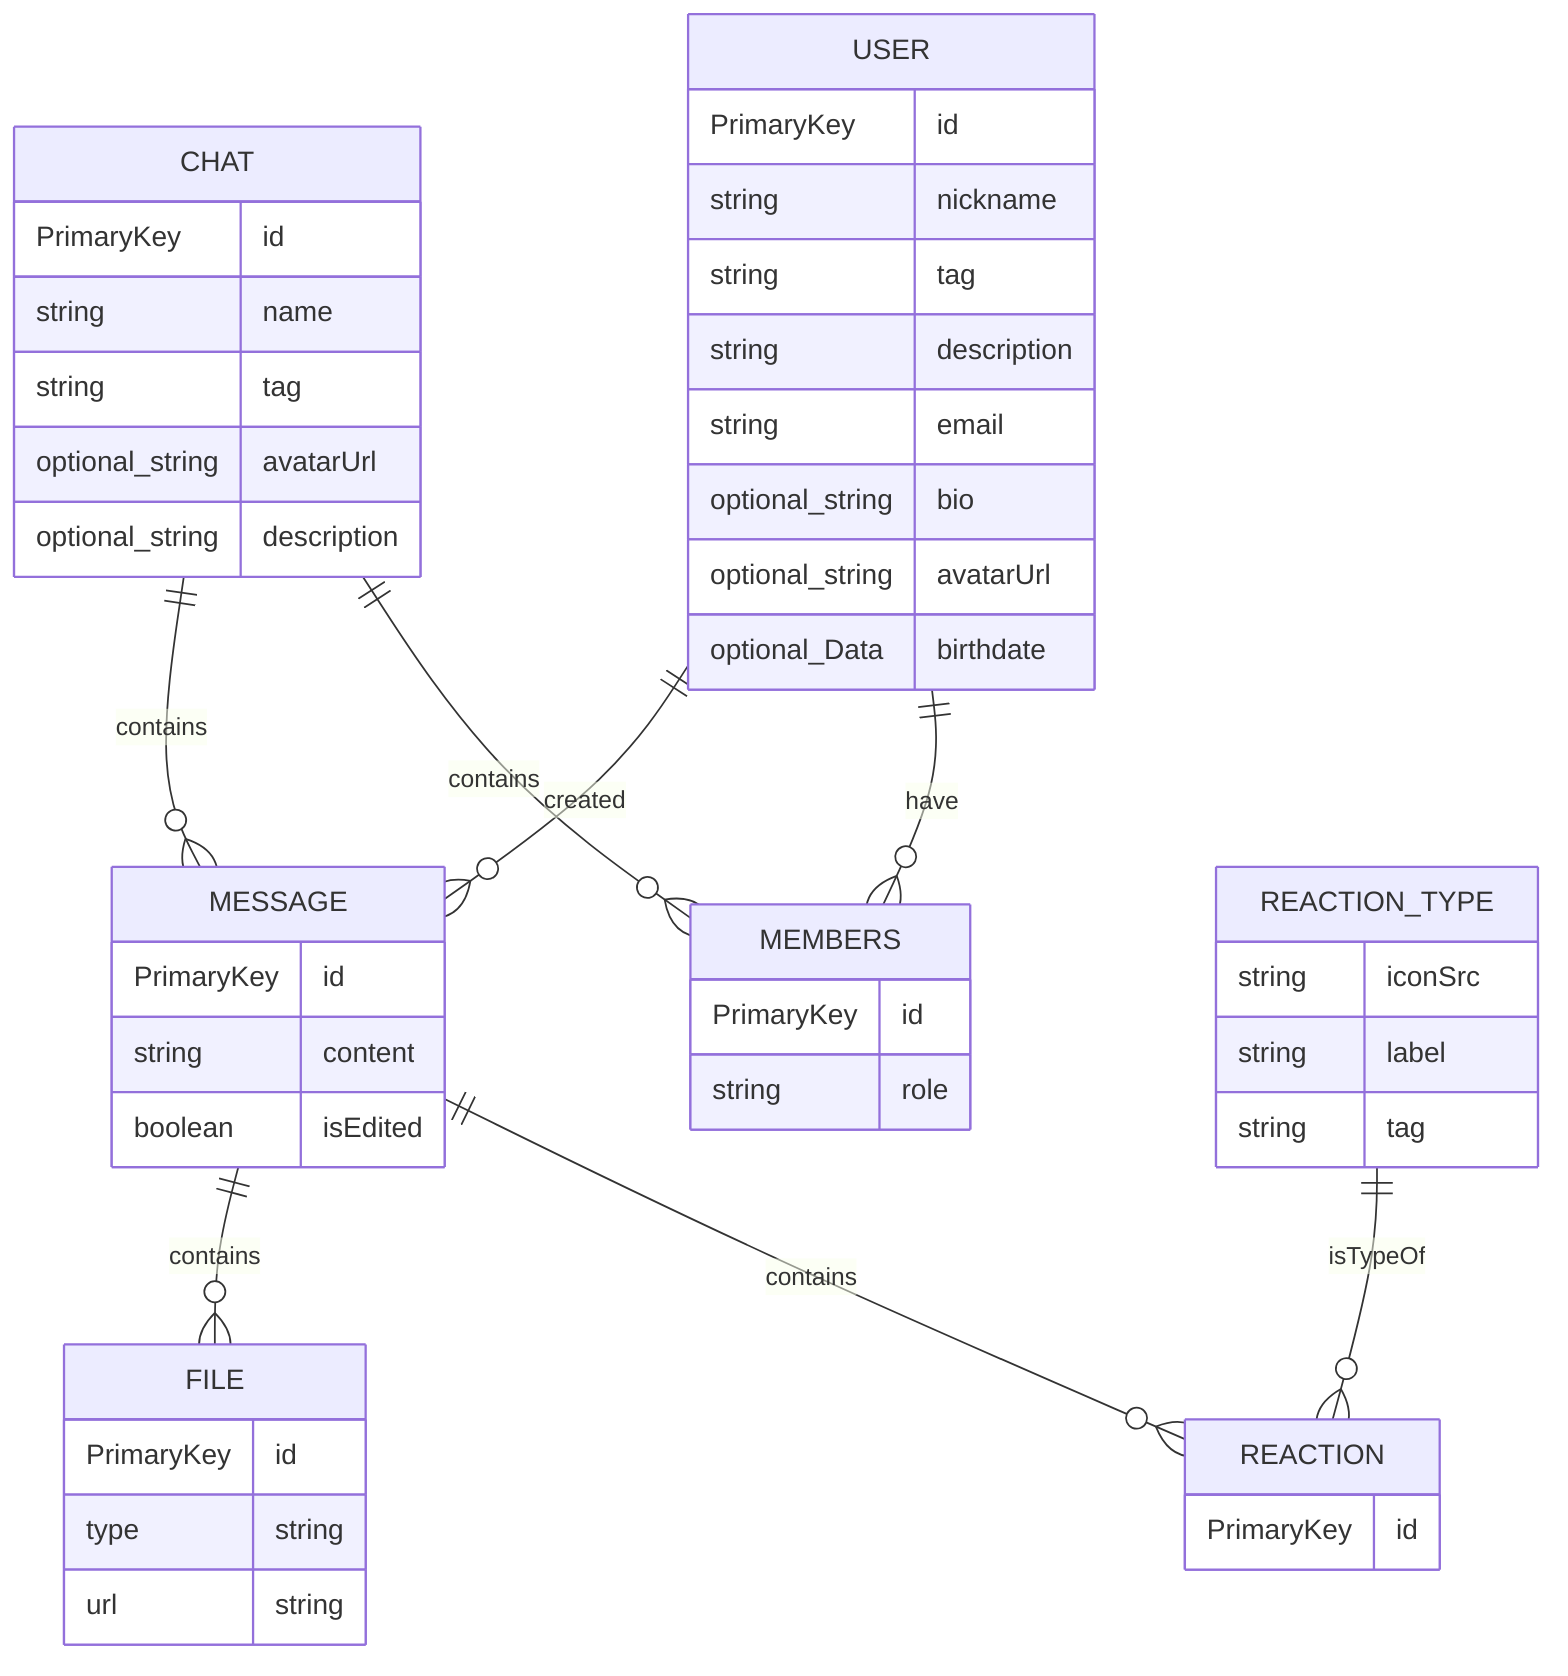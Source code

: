 erDiagram
	direction TB
	MESSAGE {
		PrimaryKey id  ""  
		string content  ""  
		boolean isEdited  ""  
	}

	FILE {
		PrimaryKey id  ""  
		type string  ""  
		url string  ""  
	}

	CHAT {
		PrimaryKey id  ""  
		string name  ""  
		string tag  ""  
		optional_string avatarUrl  ""  
		optional_string description  ""  
	}

	USER {
		PrimaryKey id  ""  
		string nickname  ""  
		string tag  ""  
		string description  ""  
		string email  ""  
		optional_string bio  ""  
		optional_string avatarUrl  ""  
		optional_Data birthdate  ""  
	}

	REACTION {
		PrimaryKey id  ""  
	}

	MEMBERS {
		PrimaryKey id  ""  
		string role  ""  
	}

	REACTION_TYPE {
		string iconSrc  ""  
		string label  ""  
		string tag  ""  
	}

	MESSAGE||--o{FILE:"contains"
	CHAT||--o{MESSAGE:"contains"
	USER||--o{MESSAGE:"created"
	REACTION_TYPE||--o{REACTION:"isTypeOf"
	MESSAGE||--o{REACTION:"contains"
	CHAT||--o{MEMBERS:"contains"
    USER||--o{MEMBERS:"have"